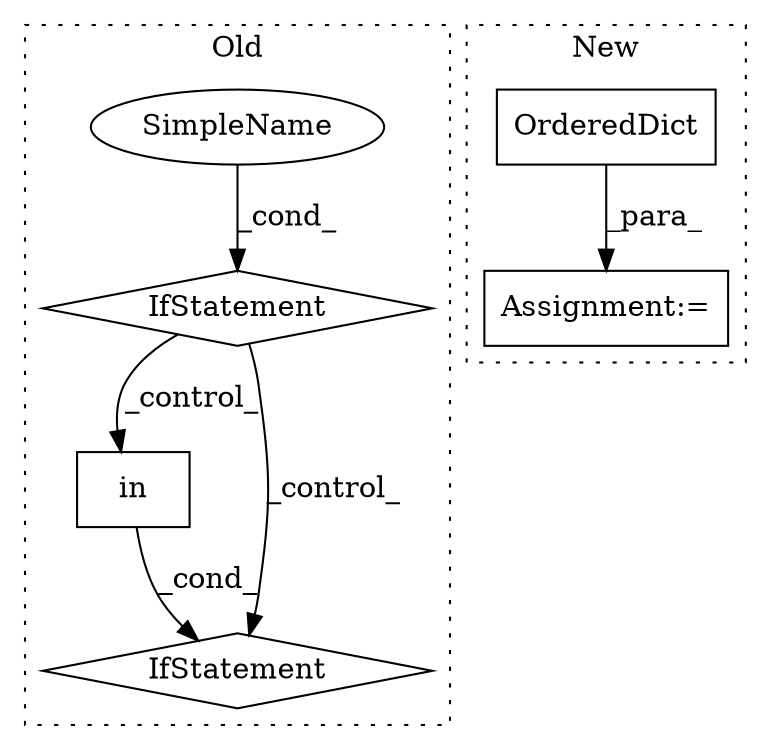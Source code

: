 digraph G {
subgraph cluster0 {
1 [label="in" a="105" s="1733" l="53" shape="box"];
3 [label="IfStatement" a="25" s="1698,1787" l="4,2" shape="diamond"];
5 [label="SimpleName" a="42" s="" l="" shape="ellipse"];
6 [label="IfStatement" a="25" s="1590,1623" l="4,2" shape="diamond"];
label = "Old";
style="dotted";
}
subgraph cluster1 {
2 [label="OrderedDict" a="32" s="2722" l="13" shape="box"];
4 [label="Assignment:=" a="7" s="2721" l="1" shape="box"];
label = "New";
style="dotted";
}
1 -> 3 [label="_cond_"];
2 -> 4 [label="_para_"];
5 -> 6 [label="_cond_"];
6 -> 1 [label="_control_"];
6 -> 3 [label="_control_"];
}